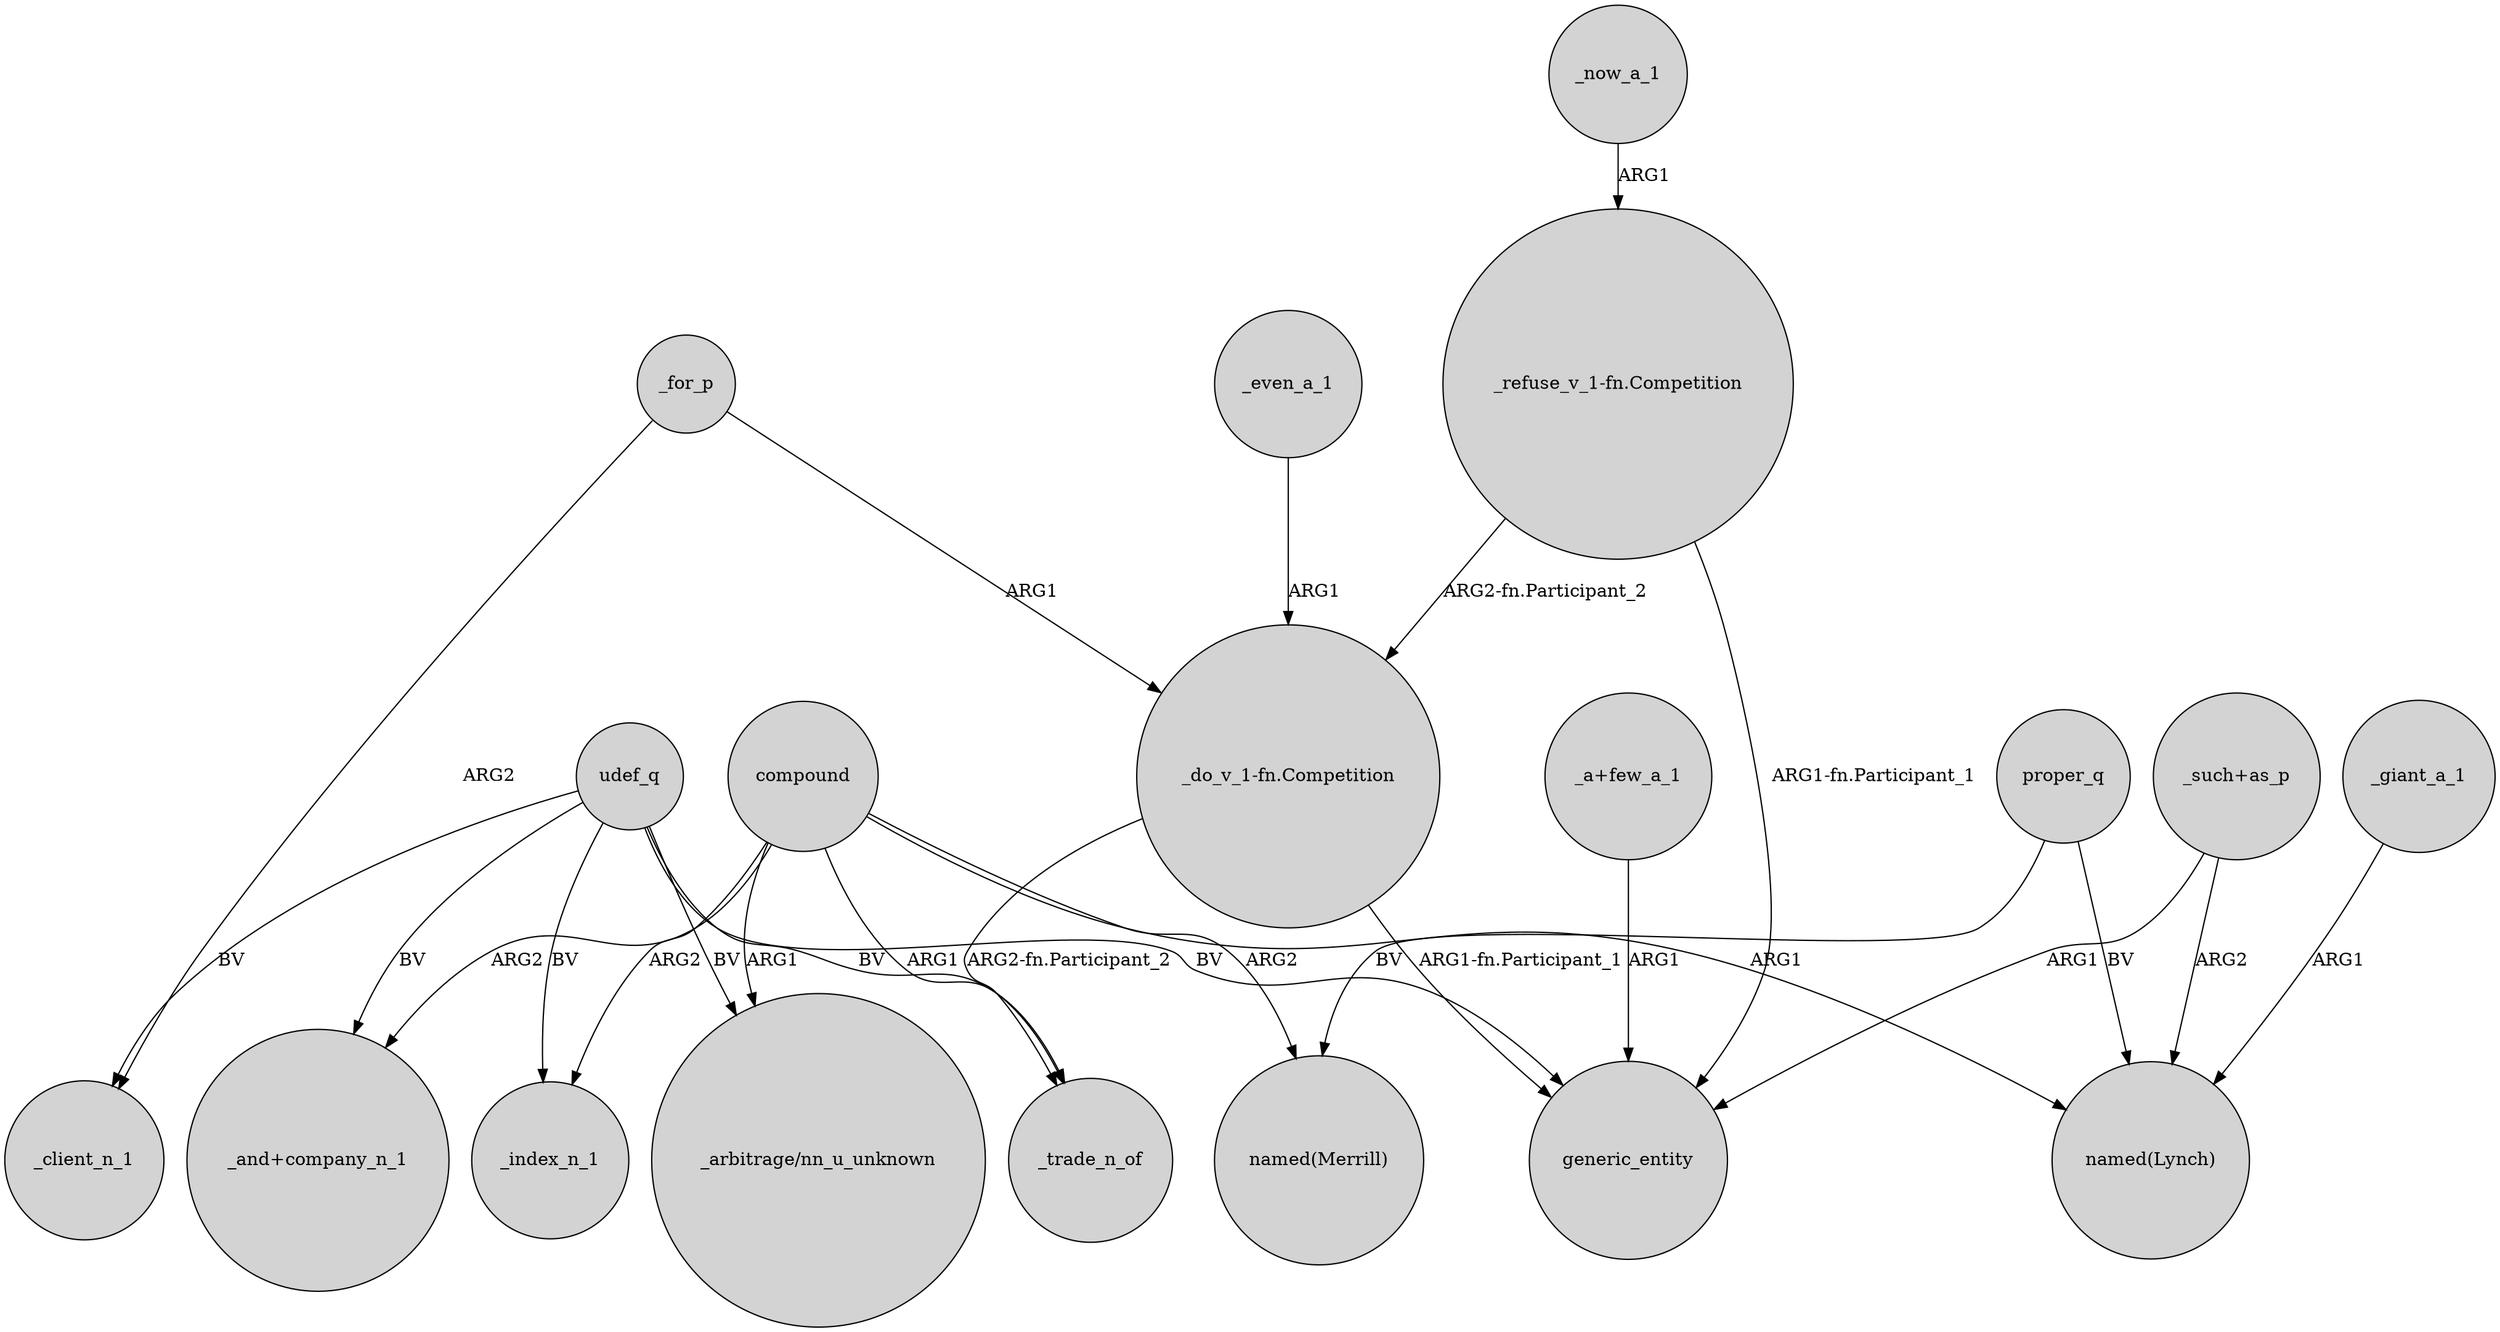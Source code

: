 digraph {
	node [shape=circle style=filled]
	_now_a_1 -> "_refuse_v_1-fn.Competition" [label=ARG1]
	"_refuse_v_1-fn.Competition" -> generic_entity [label="ARG1-fn.Participant_1"]
	compound -> "_and+company_n_1" [label=ARG2]
	proper_q -> "named(Merrill)" [label=BV]
	"_refuse_v_1-fn.Competition" -> "_do_v_1-fn.Competition" [label="ARG2-fn.Participant_2"]
	compound -> _trade_n_of [label=ARG1]
	udef_q -> _index_n_1 [label=BV]
	udef_q -> generic_entity [label=BV]
	"_do_v_1-fn.Competition" -> _trade_n_of [label="ARG2-fn.Participant_2"]
	"_do_v_1-fn.Competition" -> generic_entity [label="ARG1-fn.Participant_1"]
	"_such+as_p" -> "named(Lynch)" [label=ARG2]
	udef_q -> "_arbitrage/nn_u_unknown" [label=BV]
	compound -> _index_n_1 [label=ARG2]
	proper_q -> "named(Lynch)" [label=BV]
	compound -> "_arbitrage/nn_u_unknown" [label=ARG1]
	_for_p -> "_do_v_1-fn.Competition" [label=ARG1]
	udef_q -> _trade_n_of [label=BV]
	compound -> "named(Lynch)" [label=ARG1]
	_even_a_1 -> "_do_v_1-fn.Competition" [label=ARG1]
	udef_q -> _client_n_1 [label=BV]
	udef_q -> "_and+company_n_1" [label=BV]
	"_such+as_p" -> generic_entity [label=ARG1]
	_for_p -> _client_n_1 [label=ARG2]
	compound -> "named(Merrill)" [label=ARG2]
	"_a+few_a_1" -> generic_entity [label=ARG1]
	_giant_a_1 -> "named(Lynch)" [label=ARG1]
}

